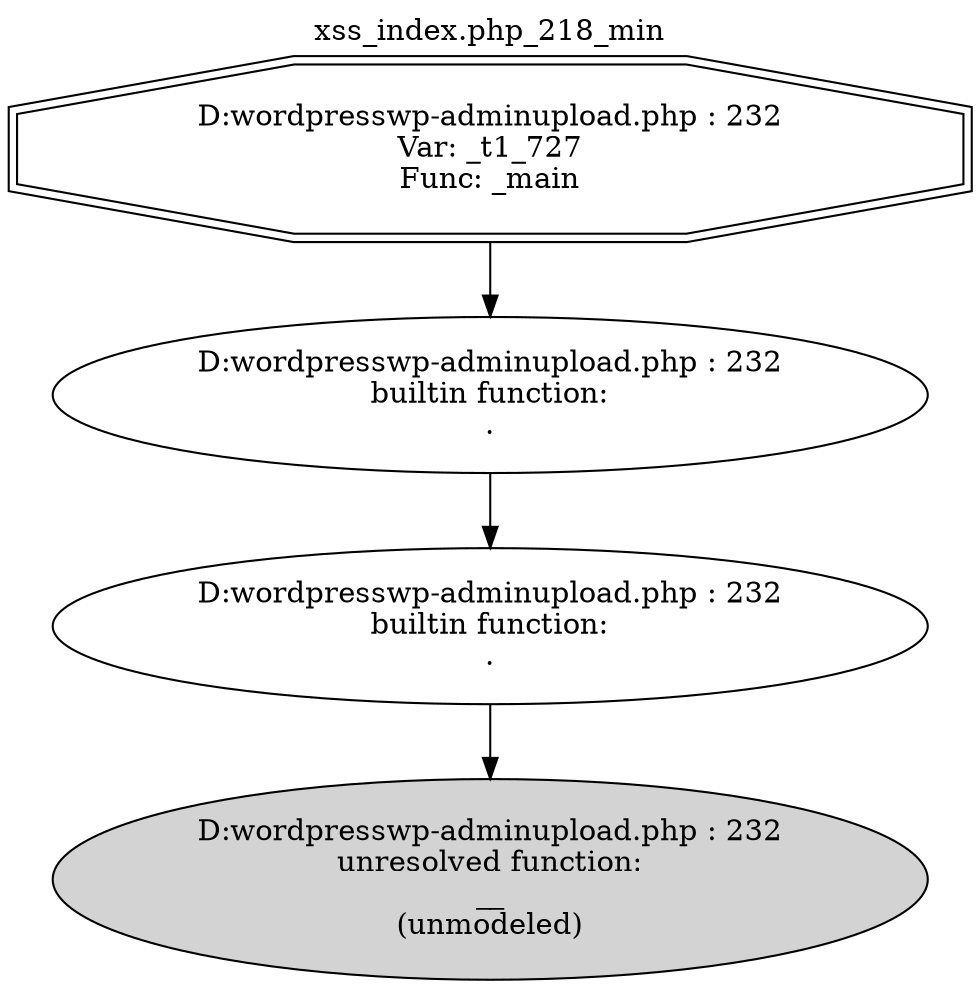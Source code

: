 digraph cfg {
  label="xss_index.php_218_min";
  labelloc=t;
  n1 [shape=doubleoctagon, label="D:\wordpress\wp-admin\upload.php : 232\nVar: _t1_727\nFunc: _main\n"];
  n2 [shape=ellipse, label="D:\wordpress\wp-admin\upload.php : 232\nbuiltin function:\n.\n"];
  n3 [shape=ellipse, label="D:\wordpress\wp-admin\upload.php : 232\nbuiltin function:\n.\n"];
  n4 [shape=ellipse, label="D:\wordpress\wp-admin\upload.php : 232\nunresolved function:\n__\n(unmodeled)\n",style=filled];
  n1 -> n2;
  n2 -> n3;
  n3 -> n4;
}
